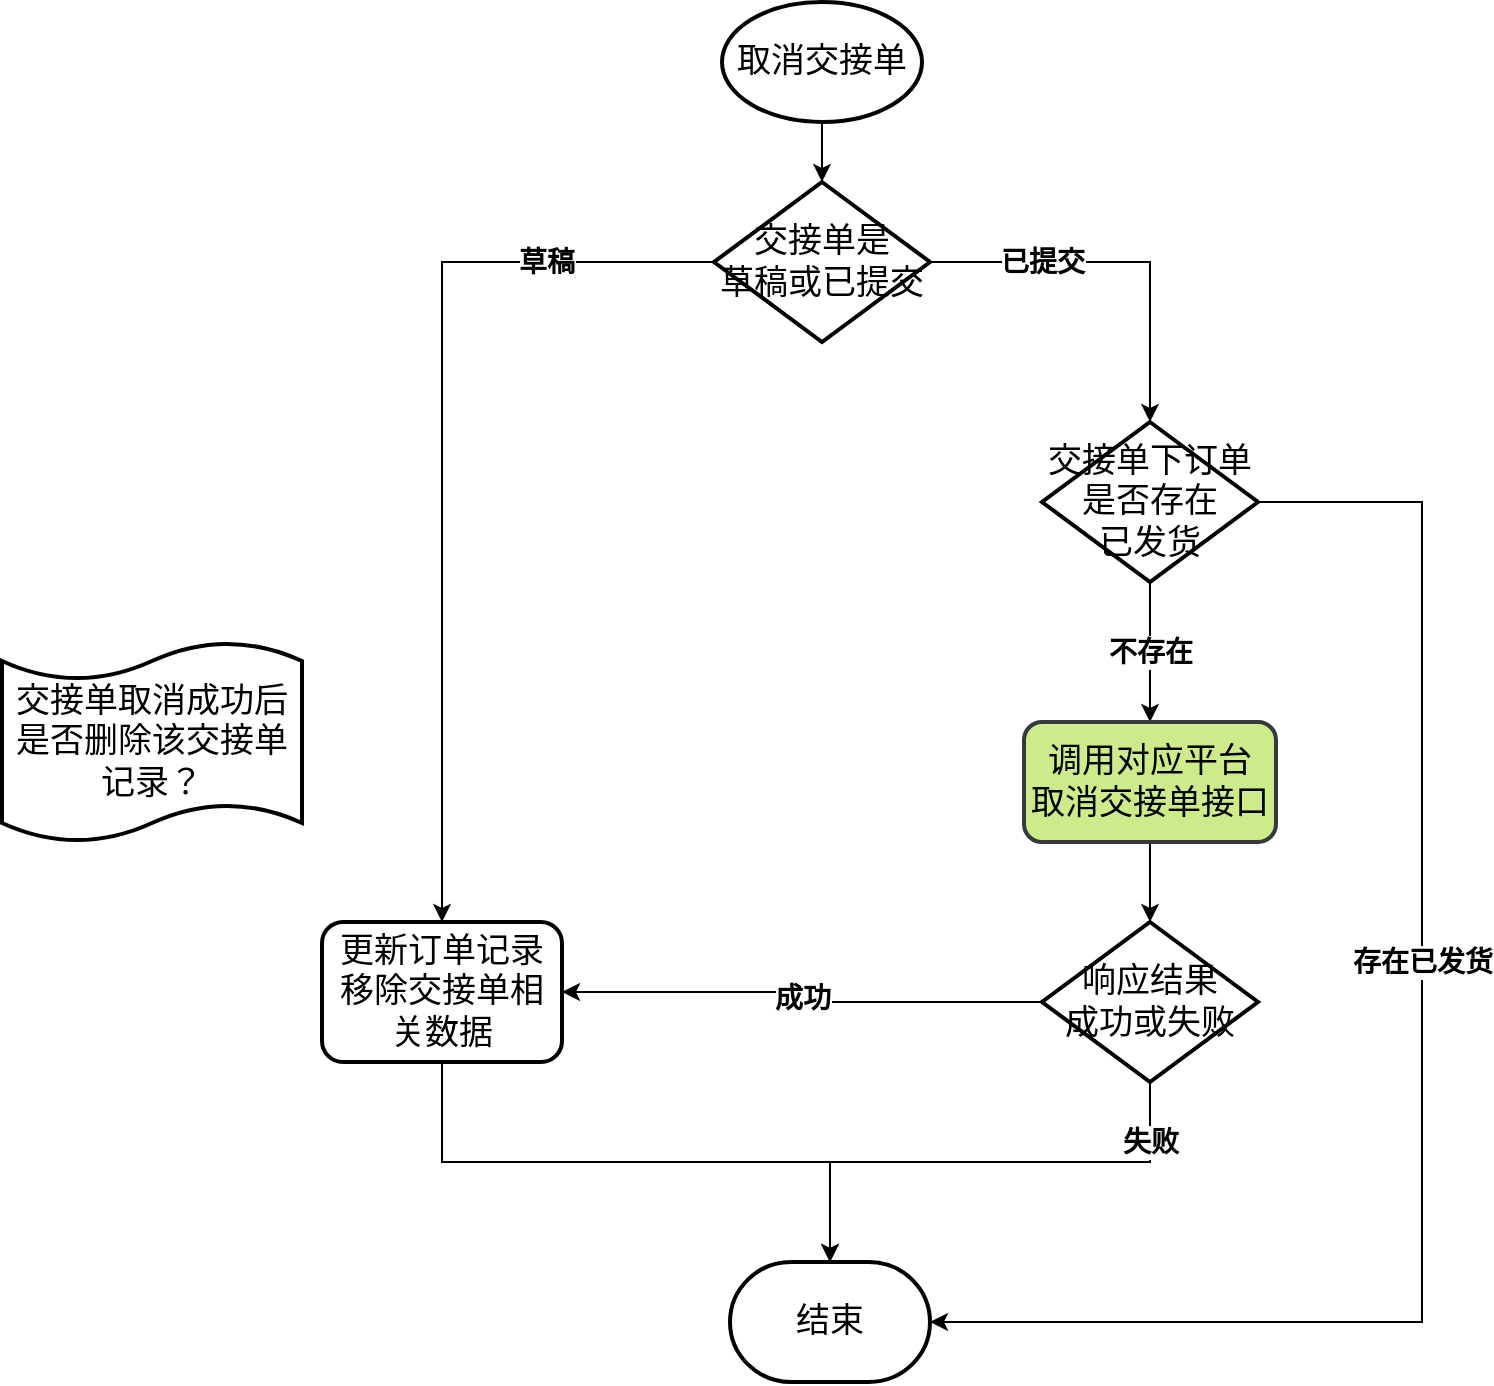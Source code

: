 <mxfile version="21.1.8" type="github">
  <diagram name="第 1 页" id="xOi_Bum9Im6iIcfUfl8x">
    <mxGraphModel dx="1434" dy="700" grid="1" gridSize="10" guides="1" tooltips="1" connect="1" arrows="1" fold="1" page="1" pageScale="1" pageWidth="827" pageHeight="1169" math="0" shadow="0">
      <root>
        <mxCell id="0" />
        <mxCell id="1" parent="0" />
        <mxCell id="WnGc8nTBg2hDpWy_Issx-3" style="edgeStyle=orthogonalEdgeStyle;rounded=0;orthogonalLoop=1;jettySize=auto;html=1;entryX=0.5;entryY=0;entryDx=0;entryDy=0;entryPerimeter=0;" edge="1" parent="1" source="WnGc8nTBg2hDpWy_Issx-1" target="WnGc8nTBg2hDpWy_Issx-2">
          <mxGeometry relative="1" as="geometry" />
        </mxCell>
        <mxCell id="WnGc8nTBg2hDpWy_Issx-1" value="&lt;font style=&quot;font-size: 17px;&quot;&gt;取消交接单&lt;/font&gt;" style="strokeWidth=2;html=1;shape=mxgraph.flowchart.start_1;whiteSpace=wrap;" vertex="1" parent="1">
          <mxGeometry x="380" y="130" width="100" height="60" as="geometry" />
        </mxCell>
        <mxCell id="WnGc8nTBg2hDpWy_Issx-5" value="&lt;b&gt;&lt;font style=&quot;font-size: 14px;&quot;&gt;草稿&lt;/font&gt;&lt;/b&gt;" style="edgeStyle=orthogonalEdgeStyle;rounded=0;orthogonalLoop=1;jettySize=auto;html=1;" edge="1" parent="1" source="WnGc8nTBg2hDpWy_Issx-2" target="WnGc8nTBg2hDpWy_Issx-4">
          <mxGeometry x="-0.639" relative="1" as="geometry">
            <mxPoint as="offset" />
          </mxGeometry>
        </mxCell>
        <mxCell id="WnGc8nTBg2hDpWy_Issx-9" value="&lt;font style=&quot;font-size: 14px;&quot;&gt;&lt;b&gt;已提交&lt;/b&gt;&lt;/font&gt;" style="edgeStyle=orthogonalEdgeStyle;rounded=0;orthogonalLoop=1;jettySize=auto;html=1;entryX=0.5;entryY=0;entryDx=0;entryDy=0;entryPerimeter=0;" edge="1" parent="1" source="WnGc8nTBg2hDpWy_Issx-2" target="WnGc8nTBg2hDpWy_Issx-10">
          <mxGeometry x="-0.416" relative="1" as="geometry">
            <mxPoint x="600" y="370" as="targetPoint" />
            <mxPoint as="offset" />
          </mxGeometry>
        </mxCell>
        <mxCell id="WnGc8nTBg2hDpWy_Issx-2" value="&lt;span style=&quot;font-size: 17px;&quot;&gt;交接单是&lt;br&gt;草稿或已提交&lt;br&gt;&lt;/span&gt;" style="strokeWidth=2;html=1;shape=mxgraph.flowchart.decision;whiteSpace=wrap;" vertex="1" parent="1">
          <mxGeometry x="376" y="220" width="108" height="80" as="geometry" />
        </mxCell>
        <mxCell id="WnGc8nTBg2hDpWy_Issx-21" style="edgeStyle=orthogonalEdgeStyle;rounded=0;orthogonalLoop=1;jettySize=auto;html=1;exitX=0.5;exitY=1;exitDx=0;exitDy=0;" edge="1" parent="1" source="WnGc8nTBg2hDpWy_Issx-4" target="WnGc8nTBg2hDpWy_Issx-11">
          <mxGeometry relative="1" as="geometry">
            <Array as="points">
              <mxPoint x="240" y="710" />
              <mxPoint x="434" y="710" />
            </Array>
          </mxGeometry>
        </mxCell>
        <mxCell id="WnGc8nTBg2hDpWy_Issx-4" value="&lt;font style=&quot;font-size: 17px;&quot;&gt;更新订单记录&lt;br&gt;移除交接单相关数据&lt;br&gt;&lt;/font&gt;" style="rounded=1;whiteSpace=wrap;html=1;strokeWidth=2;" vertex="1" parent="1">
          <mxGeometry x="180" y="590" width="120" height="70" as="geometry" />
        </mxCell>
        <mxCell id="WnGc8nTBg2hDpWy_Issx-6" value="&lt;font style=&quot;font-size: 17px;&quot;&gt;交接单取消成功后是否删除该交接单记录？&lt;/font&gt;" style="shape=tape;whiteSpace=wrap;html=1;strokeWidth=2;size=0.19" vertex="1" parent="1">
          <mxGeometry x="20" y="450" width="150" height="100" as="geometry" />
        </mxCell>
        <mxCell id="WnGc8nTBg2hDpWy_Issx-15" value="&lt;b&gt;&lt;font style=&quot;font-size: 14px;&quot;&gt;不存在&lt;/font&gt;&lt;/b&gt;" style="edgeStyle=orthogonalEdgeStyle;rounded=0;orthogonalLoop=1;jettySize=auto;html=1;" edge="1" parent="1" source="WnGc8nTBg2hDpWy_Issx-10" target="WnGc8nTBg2hDpWy_Issx-14">
          <mxGeometry relative="1" as="geometry" />
        </mxCell>
        <mxCell id="WnGc8nTBg2hDpWy_Issx-22" value="&lt;b&gt;&lt;font style=&quot;font-size: 14px;&quot;&gt;存在已发货&lt;/font&gt;&lt;/b&gt;" style="edgeStyle=orthogonalEdgeStyle;rounded=0;orthogonalLoop=1;jettySize=auto;html=1;entryX=1;entryY=0.5;entryDx=0;entryDy=0;entryPerimeter=0;exitX=1;exitY=0.5;exitDx=0;exitDy=0;exitPerimeter=0;" edge="1" parent="1" source="WnGc8nTBg2hDpWy_Issx-10" target="WnGc8nTBg2hDpWy_Issx-11">
          <mxGeometry x="-0.154" relative="1" as="geometry">
            <Array as="points">
              <mxPoint x="730" y="380" />
              <mxPoint x="730" y="790" />
            </Array>
            <mxPoint as="offset" />
          </mxGeometry>
        </mxCell>
        <mxCell id="WnGc8nTBg2hDpWy_Issx-10" value="&lt;span style=&quot;font-size: 17px;&quot;&gt;交接单下订单&lt;br&gt;是否存在&lt;br&gt;已发货&lt;br&gt;&lt;/span&gt;" style="strokeWidth=2;html=1;shape=mxgraph.flowchart.decision;whiteSpace=wrap;" vertex="1" parent="1">
          <mxGeometry x="540" y="340" width="108" height="80" as="geometry" />
        </mxCell>
        <mxCell id="WnGc8nTBg2hDpWy_Issx-11" value="&lt;font style=&quot;font-size: 17px;&quot;&gt;结束&lt;/font&gt;" style="strokeWidth=2;html=1;shape=mxgraph.flowchart.terminator;whiteSpace=wrap;" vertex="1" parent="1">
          <mxGeometry x="384" y="760" width="100" height="60" as="geometry" />
        </mxCell>
        <mxCell id="WnGc8nTBg2hDpWy_Issx-18" style="edgeStyle=orthogonalEdgeStyle;rounded=0;orthogonalLoop=1;jettySize=auto;html=1;entryX=0.5;entryY=0;entryDx=0;entryDy=0;entryPerimeter=0;" edge="1" parent="1" source="WnGc8nTBg2hDpWy_Issx-14" target="WnGc8nTBg2hDpWy_Issx-17">
          <mxGeometry relative="1" as="geometry" />
        </mxCell>
        <mxCell id="WnGc8nTBg2hDpWy_Issx-14" value="&lt;font style=&quot;font-size: 17px;&quot;&gt;调用对应平台&lt;br style=&quot;border-color: var(--border-color);&quot;&gt;取消交接单接口&lt;/font&gt;" style="rounded=1;whiteSpace=wrap;html=1;strokeWidth=2;fillColor=#cdeb8b;strokeColor=#36393d;" vertex="1" parent="1">
          <mxGeometry x="531" y="490" width="126" height="60" as="geometry" />
        </mxCell>
        <mxCell id="WnGc8nTBg2hDpWy_Issx-19" value="&lt;b&gt;&lt;font style=&quot;font-size: 14px;&quot;&gt;成功&lt;/font&gt;&lt;/b&gt;" style="edgeStyle=orthogonalEdgeStyle;rounded=0;orthogonalLoop=1;jettySize=auto;html=1;entryX=1;entryY=0.5;entryDx=0;entryDy=0;" edge="1" parent="1" source="WnGc8nTBg2hDpWy_Issx-17" target="WnGc8nTBg2hDpWy_Issx-4">
          <mxGeometry relative="1" as="geometry" />
        </mxCell>
        <mxCell id="WnGc8nTBg2hDpWy_Issx-20" value="&lt;b&gt;&lt;font style=&quot;font-size: 14px;&quot;&gt;失败&lt;/font&gt;&lt;/b&gt;" style="edgeStyle=orthogonalEdgeStyle;rounded=0;orthogonalLoop=1;jettySize=auto;html=1;exitX=0.5;exitY=1;exitDx=0;exitDy=0;exitPerimeter=0;" edge="1" parent="1" source="WnGc8nTBg2hDpWy_Issx-17" target="WnGc8nTBg2hDpWy_Issx-11">
          <mxGeometry x="-0.76" relative="1" as="geometry">
            <Array as="points">
              <mxPoint x="594" y="710" />
              <mxPoint x="434" y="710" />
            </Array>
            <mxPoint as="offset" />
          </mxGeometry>
        </mxCell>
        <mxCell id="WnGc8nTBg2hDpWy_Issx-17" value="&lt;font style=&quot;font-size: 17px;&quot;&gt;响应结果&lt;br&gt;成功或失败&lt;/font&gt;&lt;span style=&quot;font-size: 17px;&quot;&gt;&lt;br&gt;&lt;/span&gt;" style="strokeWidth=2;html=1;shape=mxgraph.flowchart.decision;whiteSpace=wrap;" vertex="1" parent="1">
          <mxGeometry x="540" y="590" width="108" height="80" as="geometry" />
        </mxCell>
      </root>
    </mxGraphModel>
  </diagram>
</mxfile>
